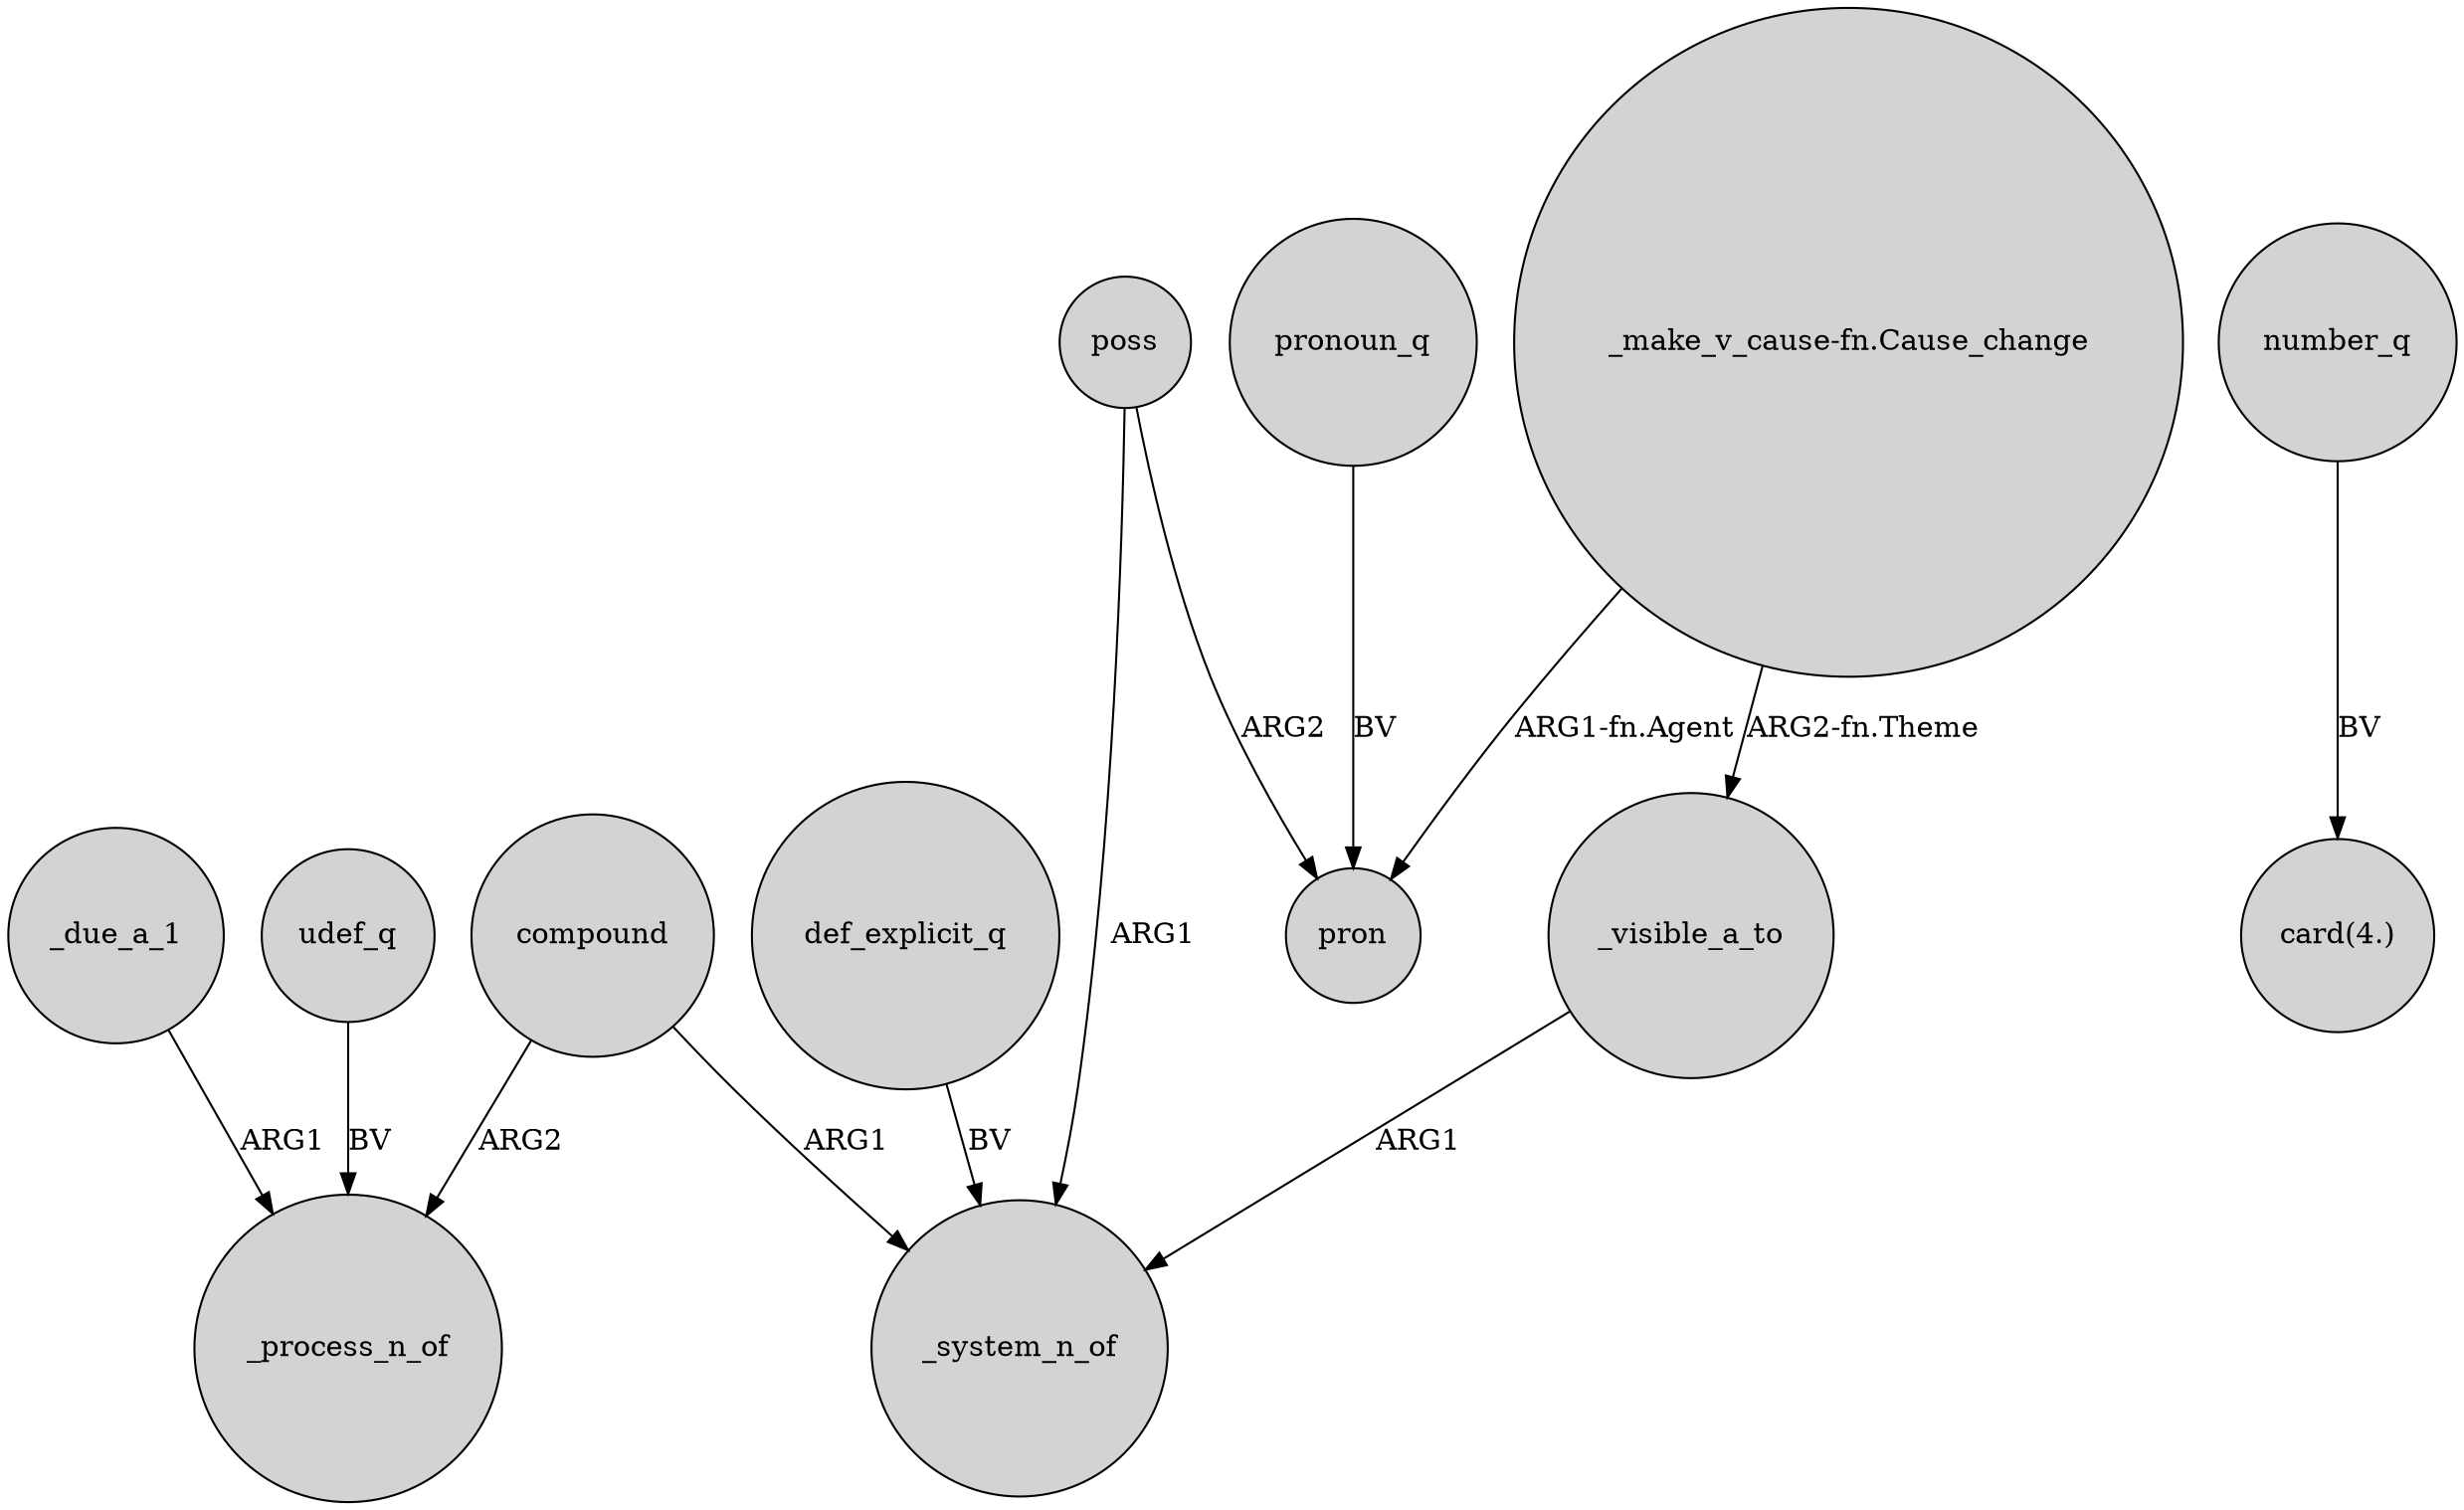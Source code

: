 digraph {
	node [shape=circle style=filled]
	compound -> _process_n_of [label=ARG2]
	poss -> _system_n_of [label=ARG1]
	def_explicit_q -> _system_n_of [label=BV]
	"_make_v_cause-fn.Cause_change" -> _visible_a_to [label="ARG2-fn.Theme"]
	pronoun_q -> pron [label=BV]
	poss -> pron [label=ARG2]
	_visible_a_to -> _system_n_of [label=ARG1]
	compound -> _system_n_of [label=ARG1]
	number_q -> "card(4.)" [label=BV]
	_due_a_1 -> _process_n_of [label=ARG1]
	udef_q -> _process_n_of [label=BV]
	"_make_v_cause-fn.Cause_change" -> pron [label="ARG1-fn.Agent"]
}

